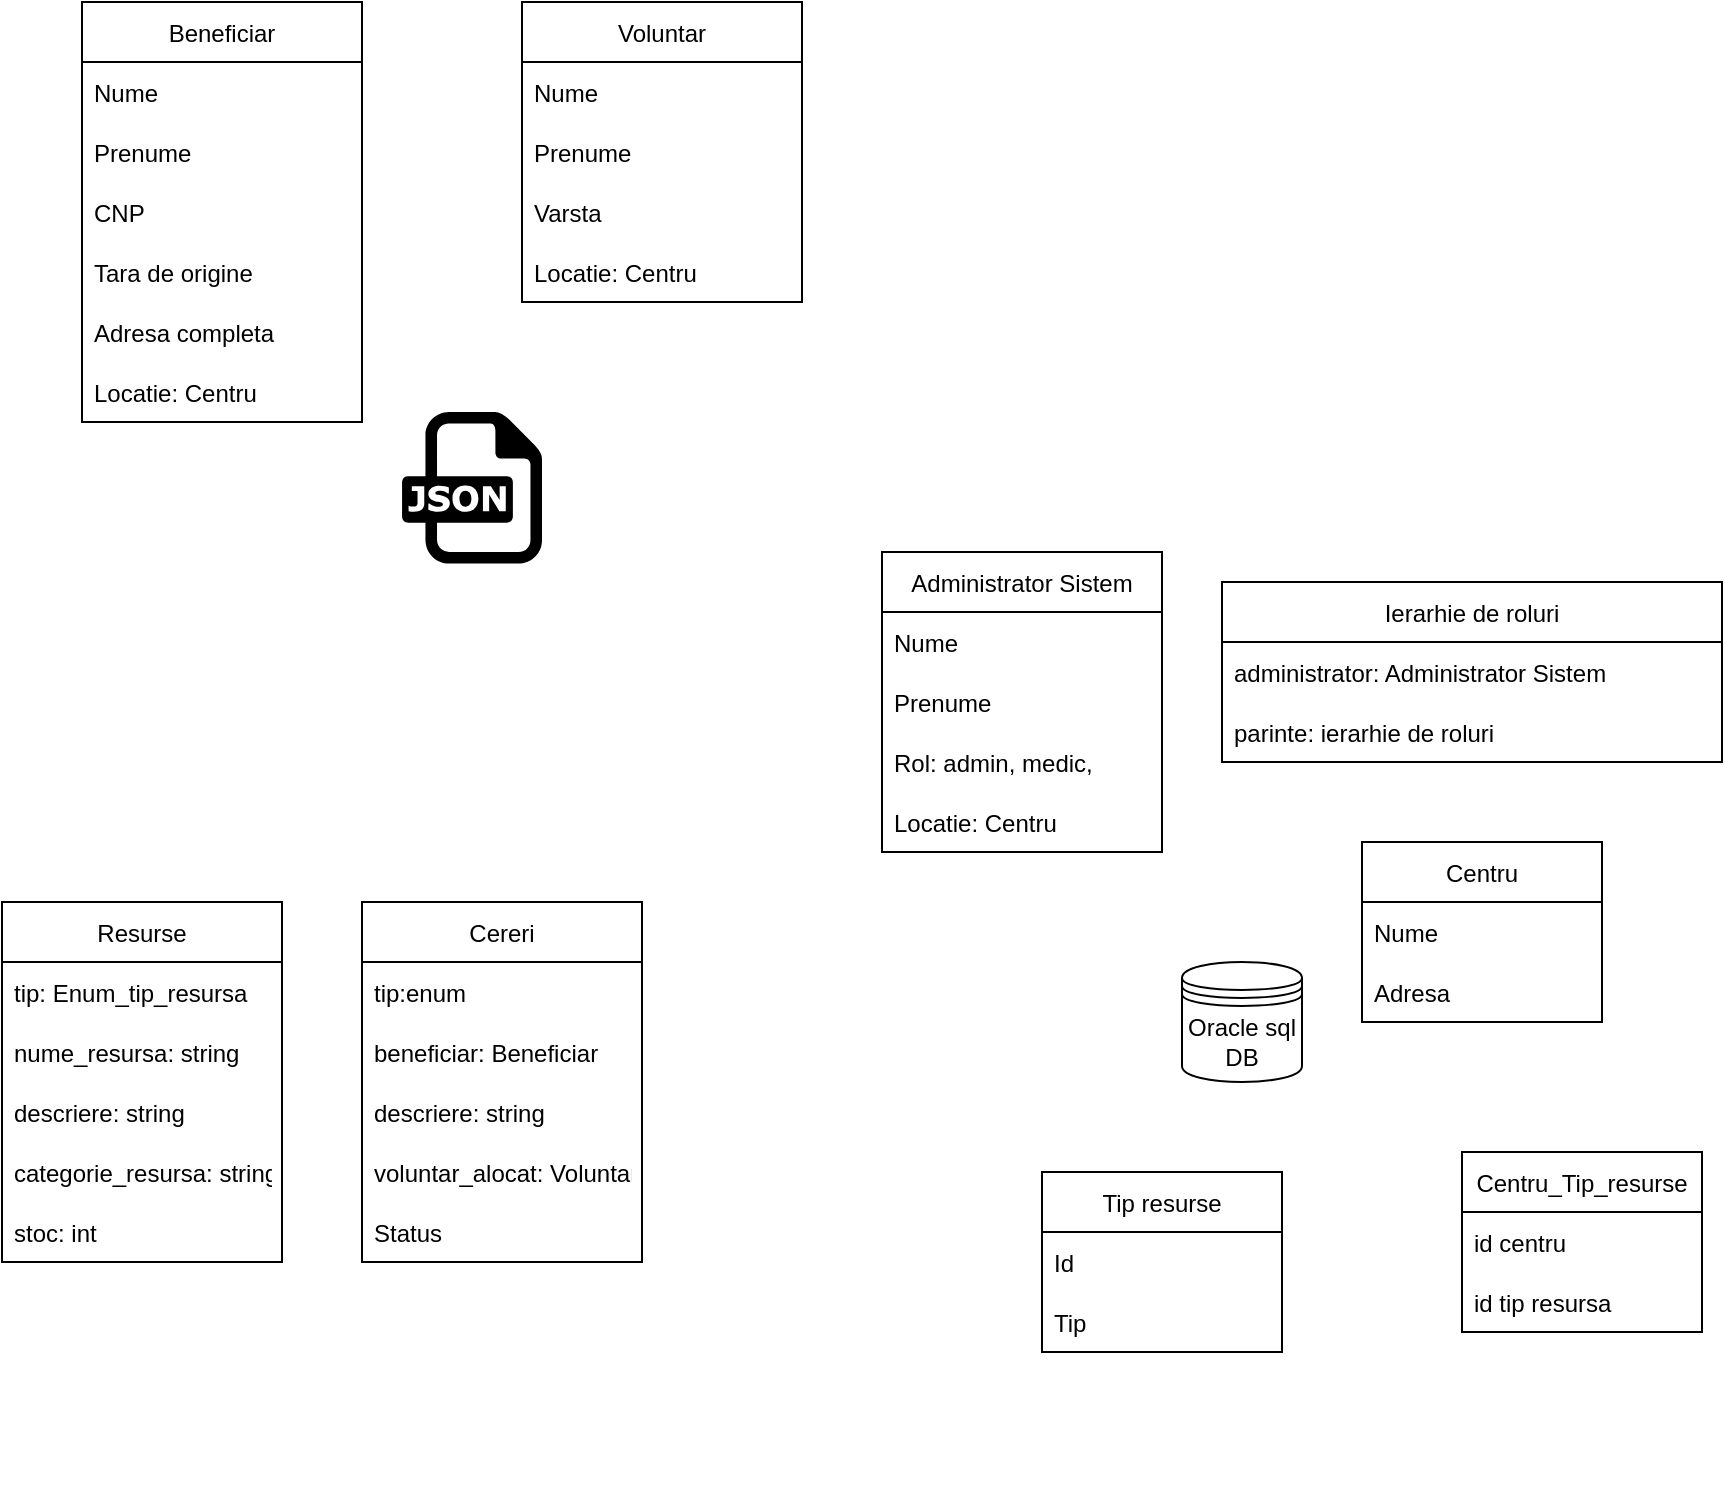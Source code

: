 <mxfile version="17.4.5" type="device"><diagram id="cud1XCpN3JpeHXhMK2HH" name="Page-1"><mxGraphModel dx="1422" dy="697" grid="1" gridSize="10" guides="1" tooltips="1" connect="1" arrows="1" fold="1" page="1" pageScale="1" pageWidth="827" pageHeight="1169" math="0" shadow="0"><root><mxCell id="0"/><mxCell id="1" parent="0"/><mxCell id="PowZCEC8ljUCJYqhpkaY-1" value="Beneficiar" style="swimlane;fontStyle=0;childLayout=stackLayout;horizontal=1;startSize=30;horizontalStack=0;resizeParent=1;resizeParentMax=0;resizeLast=0;collapsible=1;marginBottom=0;" parent="1" vertex="1"><mxGeometry x="60" y="15" width="140" height="210" as="geometry"><mxRectangle x="70" y="80" width="90" height="30" as="alternateBounds"/></mxGeometry></mxCell><mxCell id="PowZCEC8ljUCJYqhpkaY-4" value="Nume" style="text;strokeColor=none;fillColor=none;align=left;verticalAlign=middle;spacingLeft=4;spacingRight=4;overflow=hidden;points=[[0,0.5],[1,0.5]];portConstraint=eastwest;rotatable=0;" parent="PowZCEC8ljUCJYqhpkaY-1" vertex="1"><mxGeometry y="30" width="140" height="30" as="geometry"/></mxCell><mxCell id="45lEBfWL4nlhk5lnTJZA-24" value="Prenume" style="text;strokeColor=none;fillColor=none;align=left;verticalAlign=middle;spacingLeft=4;spacingRight=4;overflow=hidden;points=[[0,0.5],[1,0.5]];portConstraint=eastwest;rotatable=0;" parent="PowZCEC8ljUCJYqhpkaY-1" vertex="1"><mxGeometry y="60" width="140" height="30" as="geometry"/></mxCell><mxCell id="8azHOnMq2A9BchzGQJkb-1" value="CNP" style="text;strokeColor=none;fillColor=none;align=left;verticalAlign=middle;spacingLeft=4;spacingRight=4;overflow=hidden;points=[[0,0.5],[1,0.5]];portConstraint=eastwest;rotatable=0;" parent="PowZCEC8ljUCJYqhpkaY-1" vertex="1"><mxGeometry y="90" width="140" height="30" as="geometry"/></mxCell><mxCell id="8azHOnMq2A9BchzGQJkb-2" value="Tara de origine" style="text;strokeColor=none;fillColor=none;align=left;verticalAlign=middle;spacingLeft=4;spacingRight=4;overflow=hidden;points=[[0,0.5],[1,0.5]];portConstraint=eastwest;rotatable=0;" parent="PowZCEC8ljUCJYqhpkaY-1" vertex="1"><mxGeometry y="120" width="140" height="30" as="geometry"/></mxCell><mxCell id="8azHOnMq2A9BchzGQJkb-3" value="Adresa completa" style="text;strokeColor=none;fillColor=none;align=left;verticalAlign=middle;spacingLeft=4;spacingRight=4;overflow=hidden;points=[[0,0.5],[1,0.5]];portConstraint=eastwest;rotatable=0;" parent="PowZCEC8ljUCJYqhpkaY-1" vertex="1"><mxGeometry y="150" width="140" height="30" as="geometry"/></mxCell><mxCell id="8azHOnMq2A9BchzGQJkb-4" value="Locatie: Centru" style="text;strokeColor=none;fillColor=none;align=left;verticalAlign=middle;spacingLeft=4;spacingRight=4;overflow=hidden;points=[[0,0.5],[1,0.5]];portConstraint=eastwest;rotatable=0;" parent="PowZCEC8ljUCJYqhpkaY-1" vertex="1"><mxGeometry y="180" width="140" height="30" as="geometry"/></mxCell><mxCell id="PowZCEC8ljUCJYqhpkaY-5" value="Voluntar" style="swimlane;fontStyle=0;childLayout=stackLayout;horizontal=1;startSize=30;horizontalStack=0;resizeParent=1;resizeParentMax=0;resizeLast=0;collapsible=1;marginBottom=0;" parent="1" vertex="1"><mxGeometry x="280" y="15" width="140" height="150" as="geometry"/></mxCell><mxCell id="PowZCEC8ljUCJYqhpkaY-8" value="Nume" style="text;strokeColor=none;fillColor=none;align=left;verticalAlign=middle;spacingLeft=4;spacingRight=4;overflow=hidden;points=[[0,0.5],[1,0.5]];portConstraint=eastwest;rotatable=0;" parent="PowZCEC8ljUCJYqhpkaY-5" vertex="1"><mxGeometry y="30" width="140" height="30" as="geometry"/></mxCell><mxCell id="8azHOnMq2A9BchzGQJkb-7" value="Prenume" style="text;strokeColor=none;fillColor=none;align=left;verticalAlign=middle;spacingLeft=4;spacingRight=4;overflow=hidden;points=[[0,0.5],[1,0.5]];portConstraint=eastwest;rotatable=0;" parent="PowZCEC8ljUCJYqhpkaY-5" vertex="1"><mxGeometry y="60" width="140" height="30" as="geometry"/></mxCell><mxCell id="8azHOnMq2A9BchzGQJkb-8" value="Varsta" style="text;strokeColor=none;fillColor=none;align=left;verticalAlign=middle;spacingLeft=4;spacingRight=4;overflow=hidden;points=[[0,0.5],[1,0.5]];portConstraint=eastwest;rotatable=0;" parent="PowZCEC8ljUCJYqhpkaY-5" vertex="1"><mxGeometry y="90" width="140" height="30" as="geometry"/></mxCell><mxCell id="8azHOnMq2A9BchzGQJkb-9" value="Locatie: Centru" style="text;strokeColor=none;fillColor=none;align=left;verticalAlign=middle;spacingLeft=4;spacingRight=4;overflow=hidden;points=[[0,0.5],[1,0.5]];portConstraint=eastwest;rotatable=0;" parent="PowZCEC8ljUCJYqhpkaY-5" vertex="1"><mxGeometry y="120" width="140" height="30" as="geometry"/></mxCell><mxCell id="PowZCEC8ljUCJYqhpkaY-10" value="Centru" style="swimlane;fontStyle=0;childLayout=stackLayout;horizontal=1;startSize=30;horizontalStack=0;resizeParent=1;resizeParentMax=0;resizeLast=0;collapsible=1;marginBottom=0;" parent="1" vertex="1"><mxGeometry x="700" y="435" width="120" height="90" as="geometry"/></mxCell><mxCell id="PowZCEC8ljUCJYqhpkaY-11" value="Nume" style="text;strokeColor=none;fillColor=none;align=left;verticalAlign=middle;spacingLeft=4;spacingRight=4;overflow=hidden;points=[[0,0.5],[1,0.5]];portConstraint=eastwest;rotatable=0;" parent="PowZCEC8ljUCJYqhpkaY-10" vertex="1"><mxGeometry y="30" width="120" height="30" as="geometry"/></mxCell><mxCell id="PowZCEC8ljUCJYqhpkaY-12" value="Adresa" style="text;strokeColor=none;fillColor=none;align=left;verticalAlign=middle;spacingLeft=4;spacingRight=4;overflow=hidden;points=[[0,0.5],[1,0.5]];portConstraint=eastwest;rotatable=0;" parent="PowZCEC8ljUCJYqhpkaY-10" vertex="1"><mxGeometry y="60" width="120" height="30" as="geometry"/></mxCell><mxCell id="PowZCEC8ljUCJYqhpkaY-14" value="Resurse" style="swimlane;fontStyle=0;childLayout=stackLayout;horizontal=1;startSize=30;horizontalStack=0;resizeParent=1;resizeParentMax=0;resizeLast=0;collapsible=1;marginBottom=0;" parent="1" vertex="1"><mxGeometry x="20" y="465" width="140" height="180" as="geometry"/></mxCell><mxCell id="PowZCEC8ljUCJYqhpkaY-15" value="tip: Enum_tip_resursa" style="text;strokeColor=none;fillColor=none;align=left;verticalAlign=middle;spacingLeft=4;spacingRight=4;overflow=hidden;points=[[0,0.5],[1,0.5]];portConstraint=eastwest;rotatable=0;" parent="PowZCEC8ljUCJYqhpkaY-14" vertex="1"><mxGeometry y="30" width="140" height="30" as="geometry"/></mxCell><mxCell id="PowZCEC8ljUCJYqhpkaY-16" value="nume_resursa: string" style="text;strokeColor=none;fillColor=none;align=left;verticalAlign=middle;spacingLeft=4;spacingRight=4;overflow=hidden;points=[[0,0.5],[1,0.5]];portConstraint=eastwest;rotatable=0;" parent="PowZCEC8ljUCJYqhpkaY-14" vertex="1"><mxGeometry y="60" width="140" height="30" as="geometry"/></mxCell><mxCell id="PowZCEC8ljUCJYqhpkaY-17" value="descriere: string" style="text;strokeColor=none;fillColor=none;align=left;verticalAlign=middle;spacingLeft=4;spacingRight=4;overflow=hidden;points=[[0,0.5],[1,0.5]];portConstraint=eastwest;rotatable=0;" parent="PowZCEC8ljUCJYqhpkaY-14" vertex="1"><mxGeometry y="90" width="140" height="30" as="geometry"/></mxCell><mxCell id="8azHOnMq2A9BchzGQJkb-16" value="categorie_resursa: string" style="text;strokeColor=none;fillColor=none;align=left;verticalAlign=middle;spacingLeft=4;spacingRight=4;overflow=hidden;points=[[0,0.5],[1,0.5]];portConstraint=eastwest;rotatable=0;" parent="PowZCEC8ljUCJYqhpkaY-14" vertex="1"><mxGeometry y="120" width="140" height="30" as="geometry"/></mxCell><mxCell id="8azHOnMq2A9BchzGQJkb-17" value="stoc: int" style="text;strokeColor=none;fillColor=none;align=left;verticalAlign=middle;spacingLeft=4;spacingRight=4;overflow=hidden;points=[[0,0.5],[1,0.5]];portConstraint=eastwest;rotatable=0;" parent="PowZCEC8ljUCJYqhpkaY-14" vertex="1"><mxGeometry y="150" width="140" height="30" as="geometry"/></mxCell><mxCell id="45lEBfWL4nlhk5lnTJZA-2" value="" style="dashed=0;outlineConnect=0;html=1;align=center;labelPosition=center;verticalLabelPosition=bottom;verticalAlign=top;shape=mxgraph.weblogos.json" parent="1" vertex="1"><mxGeometry x="220" y="220" width="70" height="75.8" as="geometry"/></mxCell><mxCell id="45lEBfWL4nlhk5lnTJZA-3" value="Oracle sql DB" style="shape=datastore;whiteSpace=wrap;html=1;" parent="1" vertex="1"><mxGeometry x="610" y="495" width="60" height="60" as="geometry"/></mxCell><mxCell id="45lEBfWL4nlhk5lnTJZA-8" value="Ierarhie de roluri" style="swimlane;fontStyle=0;childLayout=stackLayout;horizontal=1;startSize=30;horizontalStack=0;resizeParent=1;resizeParentMax=0;resizeLast=0;collapsible=1;marginBottom=0;" parent="1" vertex="1"><mxGeometry x="630" y="305" width="250" height="90" as="geometry"/></mxCell><mxCell id="45lEBfWL4nlhk5lnTJZA-10" value="administrator: Administrator Sistem" style="text;strokeColor=none;fillColor=none;align=left;verticalAlign=middle;spacingLeft=4;spacingRight=4;overflow=hidden;points=[[0,0.5],[1,0.5]];portConstraint=eastwest;rotatable=0;" parent="45lEBfWL4nlhk5lnTJZA-8" vertex="1"><mxGeometry y="30" width="250" height="30" as="geometry"/></mxCell><mxCell id="45lEBfWL4nlhk5lnTJZA-11" value="parinte: ierarhie de roluri" style="text;strokeColor=none;fillColor=none;align=left;verticalAlign=middle;spacingLeft=4;spacingRight=4;overflow=hidden;points=[[0,0.5],[1,0.5]];portConstraint=eastwest;rotatable=0;" parent="45lEBfWL4nlhk5lnTJZA-8" vertex="1"><mxGeometry y="60" width="250" height="30" as="geometry"/></mxCell><mxCell id="45lEBfWL4nlhk5lnTJZA-16" value="Cereri" style="swimlane;fontStyle=0;childLayout=stackLayout;horizontal=1;startSize=30;horizontalStack=0;resizeParent=1;resizeParentMax=0;resizeLast=0;collapsible=1;marginBottom=0;" parent="1" vertex="1"><mxGeometry x="200" y="465" width="140" height="180" as="geometry"/></mxCell><mxCell id="45lEBfWL4nlhk5lnTJZA-17" value="tip:enum" style="text;strokeColor=none;fillColor=none;align=left;verticalAlign=middle;spacingLeft=4;spacingRight=4;overflow=hidden;points=[[0,0.5],[1,0.5]];portConstraint=eastwest;rotatable=0;" parent="45lEBfWL4nlhk5lnTJZA-16" vertex="1"><mxGeometry y="30" width="140" height="30" as="geometry"/></mxCell><mxCell id="45lEBfWL4nlhk5lnTJZA-18" value="beneficiar: Beneficiar" style="text;strokeColor=none;fillColor=none;align=left;verticalAlign=middle;spacingLeft=4;spacingRight=4;overflow=hidden;points=[[0,0.5],[1,0.5]];portConstraint=eastwest;rotatable=0;" parent="45lEBfWL4nlhk5lnTJZA-16" vertex="1"><mxGeometry y="60" width="140" height="30" as="geometry"/></mxCell><mxCell id="45lEBfWL4nlhk5lnTJZA-19" value="descriere: string" style="text;strokeColor=none;fillColor=none;align=left;verticalAlign=middle;spacingLeft=4;spacingRight=4;overflow=hidden;points=[[0,0.5],[1,0.5]];portConstraint=eastwest;rotatable=0;" parent="45lEBfWL4nlhk5lnTJZA-16" vertex="1"><mxGeometry y="90" width="140" height="30" as="geometry"/></mxCell><mxCell id="8azHOnMq2A9BchzGQJkb-18" value="voluntar_alocat: Voluntar" style="text;strokeColor=none;fillColor=none;align=left;verticalAlign=middle;spacingLeft=4;spacingRight=4;overflow=hidden;points=[[0,0.5],[1,0.5]];portConstraint=eastwest;rotatable=0;" parent="45lEBfWL4nlhk5lnTJZA-16" vertex="1"><mxGeometry y="120" width="140" height="30" as="geometry"/></mxCell><mxCell id="8azHOnMq2A9BchzGQJkb-19" value="Status" style="text;strokeColor=none;fillColor=none;align=left;verticalAlign=middle;spacingLeft=4;spacingRight=4;overflow=hidden;points=[[0,0.5],[1,0.5]];portConstraint=eastwest;rotatable=0;" parent="45lEBfWL4nlhk5lnTJZA-16" vertex="1"><mxGeometry y="150" width="140" height="30" as="geometry"/></mxCell><mxCell id="8azHOnMq2A9BchzGQJkb-11" value="Administrator Sistem" style="swimlane;fontStyle=0;childLayout=stackLayout;horizontal=1;startSize=30;horizontalStack=0;resizeParent=1;resizeParentMax=0;resizeLast=0;collapsible=1;marginBottom=0;" parent="1" vertex="1"><mxGeometry x="460" y="290" width="140" height="150" as="geometry"/></mxCell><mxCell id="8azHOnMq2A9BchzGQJkb-12" value="Nume" style="text;strokeColor=none;fillColor=none;align=left;verticalAlign=middle;spacingLeft=4;spacingRight=4;overflow=hidden;points=[[0,0.5],[1,0.5]];portConstraint=eastwest;rotatable=0;" parent="8azHOnMq2A9BchzGQJkb-11" vertex="1"><mxGeometry y="30" width="140" height="30" as="geometry"/></mxCell><mxCell id="8azHOnMq2A9BchzGQJkb-13" value="Prenume" style="text;strokeColor=none;fillColor=none;align=left;verticalAlign=middle;spacingLeft=4;spacingRight=4;overflow=hidden;points=[[0,0.5],[1,0.5]];portConstraint=eastwest;rotatable=0;" parent="8azHOnMq2A9BchzGQJkb-11" vertex="1"><mxGeometry y="60" width="140" height="30" as="geometry"/></mxCell><mxCell id="8azHOnMq2A9BchzGQJkb-14" value="Rol: admin, medic, " style="text;strokeColor=none;fillColor=none;align=left;verticalAlign=middle;spacingLeft=4;spacingRight=4;overflow=hidden;points=[[0,0.5],[1,0.5]];portConstraint=eastwest;rotatable=0;" parent="8azHOnMq2A9BchzGQJkb-11" vertex="1"><mxGeometry y="90" width="140" height="30" as="geometry"/></mxCell><mxCell id="8azHOnMq2A9BchzGQJkb-15" value="Locatie: Centru" style="text;strokeColor=none;fillColor=none;align=left;verticalAlign=middle;spacingLeft=4;spacingRight=4;overflow=hidden;points=[[0,0.5],[1,0.5]];portConstraint=eastwest;rotatable=0;" parent="8azHOnMq2A9BchzGQJkb-11" vertex="1"><mxGeometry y="120" width="140" height="30" as="geometry"/></mxCell><mxCell id="Osbf6xDLRnCRcMCzbzzf-1" value="" style="shape=image;html=1;verticalAlign=top;verticalLabelPosition=bottom;labelBackgroundColor=#ffffff;imageAspect=0;aspect=fixed;image=https://cdn3.iconfinder.com/data/icons/dompicon-glyph-file-format-2/256/file-csv-format-type-128.png" vertex="1" parent="1"><mxGeometry x="140" y="670" width="90" height="90" as="geometry"/></mxCell><mxCell id="Osbf6xDLRnCRcMCzbzzf-2" value="Tip resurse" style="swimlane;fontStyle=0;childLayout=stackLayout;horizontal=1;startSize=30;horizontalStack=0;resizeParent=1;resizeParentMax=0;resizeLast=0;collapsible=1;marginBottom=0;" vertex="1" parent="1"><mxGeometry x="540" y="600" width="120" height="90" as="geometry"/></mxCell><mxCell id="Osbf6xDLRnCRcMCzbzzf-3" value="Id" style="text;strokeColor=none;fillColor=none;align=left;verticalAlign=middle;spacingLeft=4;spacingRight=4;overflow=hidden;points=[[0,0.5],[1,0.5]];portConstraint=eastwest;rotatable=0;" vertex="1" parent="Osbf6xDLRnCRcMCzbzzf-2"><mxGeometry y="30" width="120" height="30" as="geometry"/></mxCell><mxCell id="Osbf6xDLRnCRcMCzbzzf-4" value="Tip" style="text;strokeColor=none;fillColor=none;align=left;verticalAlign=middle;spacingLeft=4;spacingRight=4;overflow=hidden;points=[[0,0.5],[1,0.5]];portConstraint=eastwest;rotatable=0;" vertex="1" parent="Osbf6xDLRnCRcMCzbzzf-2"><mxGeometry y="60" width="120" height="30" as="geometry"/></mxCell><mxCell id="Osbf6xDLRnCRcMCzbzzf-6" value="Centru_Tip_resurse" style="swimlane;fontStyle=0;childLayout=stackLayout;horizontal=1;startSize=30;horizontalStack=0;resizeParent=1;resizeParentMax=0;resizeLast=0;collapsible=1;marginBottom=0;" vertex="1" parent="1"><mxGeometry x="750" y="590" width="120" height="90" as="geometry"/></mxCell><mxCell id="Osbf6xDLRnCRcMCzbzzf-7" value="id centru" style="text;strokeColor=none;fillColor=none;align=left;verticalAlign=middle;spacingLeft=4;spacingRight=4;overflow=hidden;points=[[0,0.5],[1,0.5]];portConstraint=eastwest;rotatable=0;" vertex="1" parent="Osbf6xDLRnCRcMCzbzzf-6"><mxGeometry y="30" width="120" height="30" as="geometry"/></mxCell><mxCell id="Osbf6xDLRnCRcMCzbzzf-8" value="id tip resursa" style="text;strokeColor=none;fillColor=none;align=left;verticalAlign=middle;spacingLeft=4;spacingRight=4;overflow=hidden;points=[[0,0.5],[1,0.5]];portConstraint=eastwest;rotatable=0;" vertex="1" parent="Osbf6xDLRnCRcMCzbzzf-6"><mxGeometry y="60" width="120" height="30" as="geometry"/></mxCell></root></mxGraphModel></diagram></mxfile>